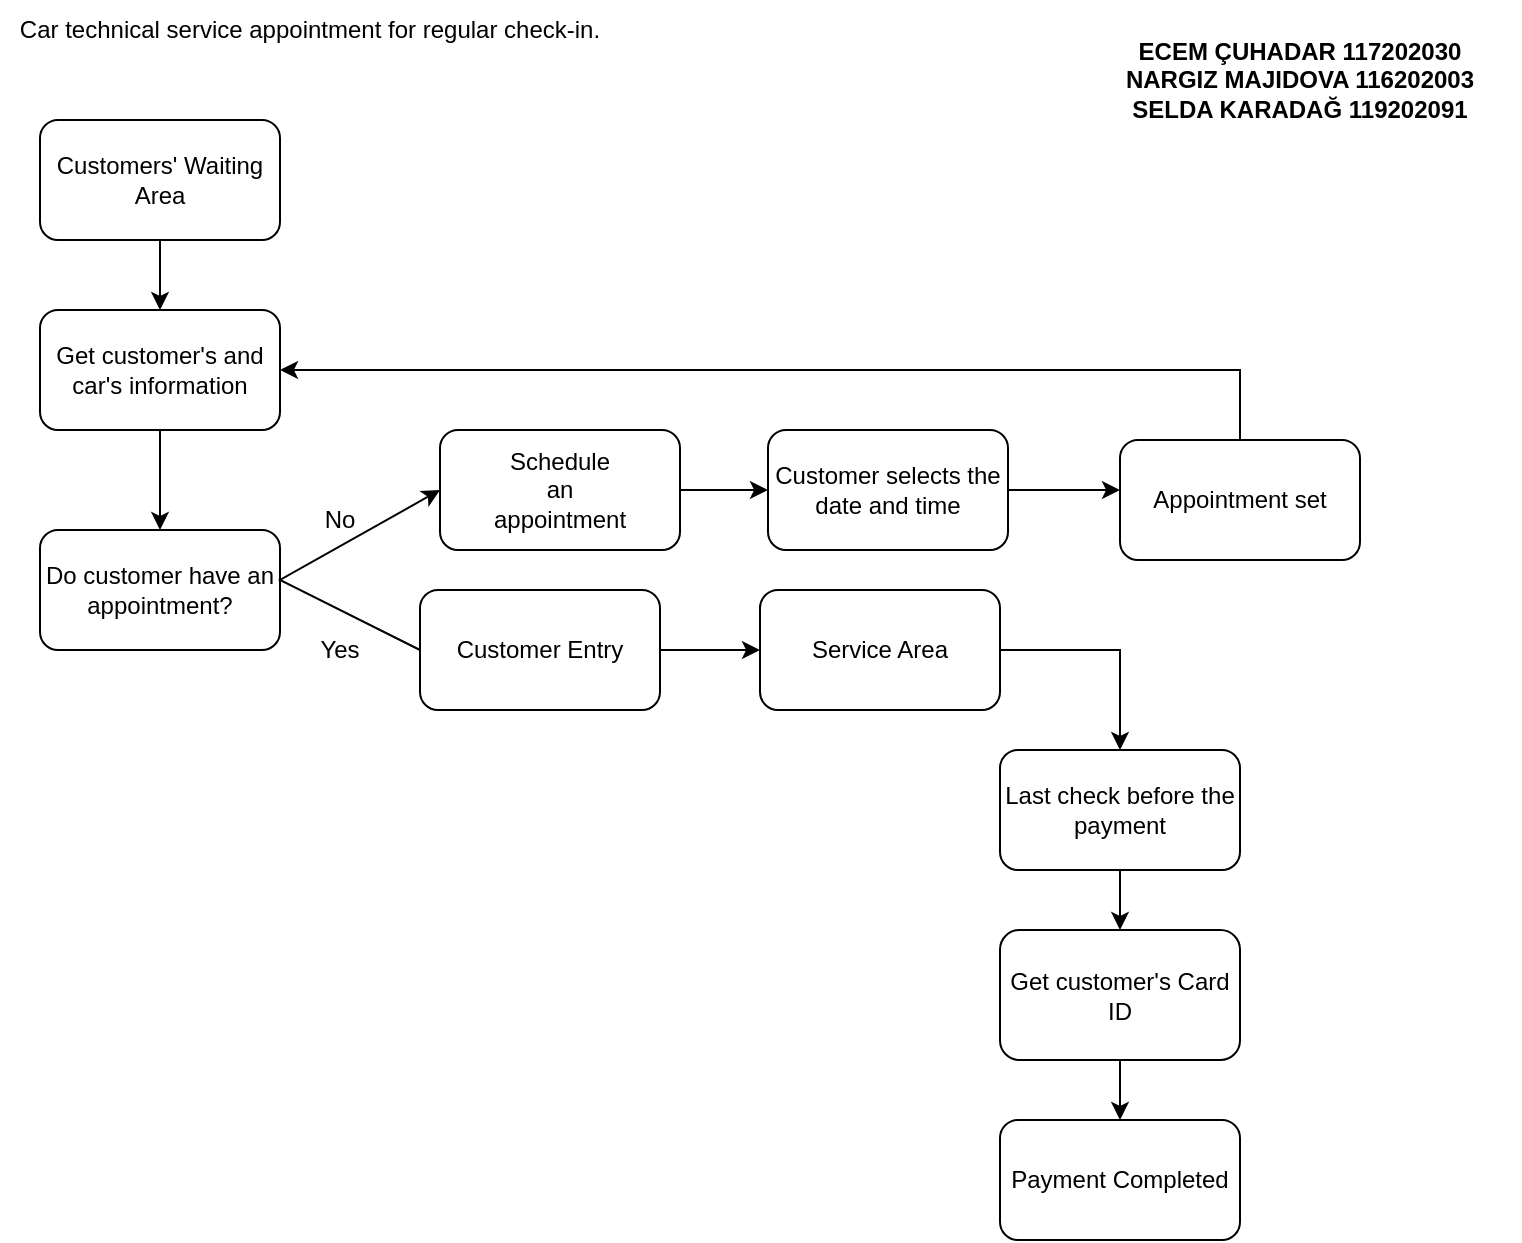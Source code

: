 <mxfile version="15.7.2" type="github">
  <diagram id="nEo6kUSp01PVYiafDKQU" name="Page-1">
    <mxGraphModel dx="1730" dy="912" grid="1" gridSize="10" guides="1" tooltips="1" connect="1" arrows="1" fold="1" page="1" pageScale="1" pageWidth="827" pageHeight="1169" math="0" shadow="0">
      <root>
        <mxCell id="0" />
        <mxCell id="1" parent="0" />
        <mxCell id="XRPx4JUyo4dQfewGKeS4-5" value="Car technical service appointment for regular check-in." style="text;html=1;strokeColor=none;fillColor=none;align=center;verticalAlign=middle;whiteSpace=wrap;rounded=0;" vertex="1" parent="1">
          <mxGeometry x="30" y="20" width="310" height="30" as="geometry" />
        </mxCell>
        <mxCell id="XRPx4JUyo4dQfewGKeS4-6" value="Do customer have an appointment?" style="rounded=1;whiteSpace=wrap;html=1;" vertex="1" parent="1">
          <mxGeometry x="50" y="285" width="120" height="60" as="geometry" />
        </mxCell>
        <mxCell id="XRPx4JUyo4dQfewGKeS4-28" style="edgeStyle=orthogonalEdgeStyle;rounded=0;orthogonalLoop=1;jettySize=auto;html=1;exitX=0.5;exitY=1;exitDx=0;exitDy=0;" edge="1" parent="1" source="XRPx4JUyo4dQfewGKeS4-7" target="XRPx4JUyo4dQfewGKeS4-29">
          <mxGeometry relative="1" as="geometry">
            <mxPoint x="110" y="180" as="targetPoint" />
          </mxGeometry>
        </mxCell>
        <mxCell id="XRPx4JUyo4dQfewGKeS4-7" value="Customers&#39; Waiting Area" style="rounded=1;whiteSpace=wrap;html=1;" vertex="1" parent="1">
          <mxGeometry x="50" y="80" width="120" height="60" as="geometry" />
        </mxCell>
        <mxCell id="XRPx4JUyo4dQfewGKeS4-8" value="" style="rounded=1;whiteSpace=wrap;html=1;" vertex="1" parent="1">
          <mxGeometry x="250" y="235" width="120" height="60" as="geometry" />
        </mxCell>
        <mxCell id="XRPx4JUyo4dQfewGKeS4-16" style="edgeStyle=orthogonalEdgeStyle;rounded=0;orthogonalLoop=1;jettySize=auto;html=1;exitX=1;exitY=0.5;exitDx=0;exitDy=0;" edge="1" parent="1" source="XRPx4JUyo4dQfewGKeS4-9" target="XRPx4JUyo4dQfewGKeS4-17">
          <mxGeometry relative="1" as="geometry">
            <mxPoint x="410" y="345" as="targetPoint" />
          </mxGeometry>
        </mxCell>
        <mxCell id="XRPx4JUyo4dQfewGKeS4-9" value="Customer Entry" style="rounded=1;whiteSpace=wrap;html=1;" vertex="1" parent="1">
          <mxGeometry x="240" y="315" width="120" height="60" as="geometry" />
        </mxCell>
        <mxCell id="XRPx4JUyo4dQfewGKeS4-12" value="Schedule an appointment" style="text;html=1;strokeColor=none;fillColor=none;align=center;verticalAlign=middle;whiteSpace=wrap;rounded=0;" vertex="1" parent="1">
          <mxGeometry x="280" y="255" width="60" height="20" as="geometry" />
        </mxCell>
        <mxCell id="XRPx4JUyo4dQfewGKeS4-14" value="Yes&lt;br&gt;" style="text;html=1;strokeColor=none;fillColor=none;align=center;verticalAlign=middle;whiteSpace=wrap;rounded=0;" vertex="1" parent="1">
          <mxGeometry x="170" y="330" width="60" height="30" as="geometry" />
        </mxCell>
        <mxCell id="XRPx4JUyo4dQfewGKeS4-18" style="edgeStyle=orthogonalEdgeStyle;rounded=0;orthogonalLoop=1;jettySize=auto;html=1;exitX=1;exitY=0.5;exitDx=0;exitDy=0;" edge="1" parent="1" source="XRPx4JUyo4dQfewGKeS4-17" target="XRPx4JUyo4dQfewGKeS4-19">
          <mxGeometry relative="1" as="geometry">
            <mxPoint x="600" y="345" as="targetPoint" />
          </mxGeometry>
        </mxCell>
        <mxCell id="XRPx4JUyo4dQfewGKeS4-17" value="Service Area" style="rounded=1;whiteSpace=wrap;html=1;" vertex="1" parent="1">
          <mxGeometry x="410" y="315" width="120" height="60" as="geometry" />
        </mxCell>
        <mxCell id="XRPx4JUyo4dQfewGKeS4-19" value="Last check before the payment" style="rounded=1;whiteSpace=wrap;html=1;" vertex="1" parent="1">
          <mxGeometry x="530" y="395" width="120" height="60" as="geometry" />
        </mxCell>
        <mxCell id="XRPx4JUyo4dQfewGKeS4-20" value="" style="endArrow=classic;html=1;rounded=0;exitX=0.5;exitY=1;exitDx=0;exitDy=0;" edge="1" parent="1" source="XRPx4JUyo4dQfewGKeS4-19" target="XRPx4JUyo4dQfewGKeS4-21">
          <mxGeometry width="50" height="50" relative="1" as="geometry">
            <mxPoint x="380" y="395" as="sourcePoint" />
            <mxPoint x="590" y="515" as="targetPoint" />
          </mxGeometry>
        </mxCell>
        <mxCell id="XRPx4JUyo4dQfewGKeS4-36" style="edgeStyle=orthogonalEdgeStyle;rounded=0;orthogonalLoop=1;jettySize=auto;html=1;exitX=0.5;exitY=1;exitDx=0;exitDy=0;entryX=0.5;entryY=0;entryDx=0;entryDy=0;" edge="1" parent="1" source="XRPx4JUyo4dQfewGKeS4-21" target="XRPx4JUyo4dQfewGKeS4-35">
          <mxGeometry relative="1" as="geometry" />
        </mxCell>
        <mxCell id="XRPx4JUyo4dQfewGKeS4-21" value="Get customer&#39;s Card ID" style="rounded=1;whiteSpace=wrap;html=1;" vertex="1" parent="1">
          <mxGeometry x="530" y="485" width="120" height="65" as="geometry" />
        </mxCell>
        <mxCell id="XRPx4JUyo4dQfewGKeS4-26" value="No" style="text;html=1;strokeColor=none;fillColor=none;align=center;verticalAlign=middle;whiteSpace=wrap;rounded=0;" vertex="1" parent="1">
          <mxGeometry x="170" y="265" width="60" height="30" as="geometry" />
        </mxCell>
        <mxCell id="XRPx4JUyo4dQfewGKeS4-30" style="edgeStyle=orthogonalEdgeStyle;rounded=0;orthogonalLoop=1;jettySize=auto;html=1;exitX=0.5;exitY=1;exitDx=0;exitDy=0;entryX=0.5;entryY=0;entryDx=0;entryDy=0;" edge="1" parent="1" source="XRPx4JUyo4dQfewGKeS4-29" target="XRPx4JUyo4dQfewGKeS4-6">
          <mxGeometry relative="1" as="geometry" />
        </mxCell>
        <mxCell id="XRPx4JUyo4dQfewGKeS4-29" value="Get customer&#39;s and car&#39;s information" style="rounded=1;whiteSpace=wrap;html=1;" vertex="1" parent="1">
          <mxGeometry x="50" y="175" width="120" height="60" as="geometry" />
        </mxCell>
        <mxCell id="XRPx4JUyo4dQfewGKeS4-32" value="" style="endArrow=classic;html=1;rounded=0;entryX=0;entryY=0.5;entryDx=0;entryDy=0;exitX=0;exitY=0.5;exitDx=0;exitDy=0;" edge="1" parent="1" source="XRPx4JUyo4dQfewGKeS4-9" target="XRPx4JUyo4dQfewGKeS4-8">
          <mxGeometry width="50" height="50" relative="1" as="geometry">
            <mxPoint x="380" y="350" as="sourcePoint" />
            <mxPoint x="430" y="300" as="targetPoint" />
            <Array as="points">
              <mxPoint x="170" y="310" />
            </Array>
          </mxGeometry>
        </mxCell>
        <mxCell id="XRPx4JUyo4dQfewGKeS4-35" value="Payment Completed" style="rounded=1;whiteSpace=wrap;html=1;" vertex="1" parent="1">
          <mxGeometry x="530" y="580" width="120" height="60" as="geometry" />
        </mxCell>
        <mxCell id="XRPx4JUyo4dQfewGKeS4-38" value="" style="endArrow=classic;html=1;rounded=0;exitX=1;exitY=0.5;exitDx=0;exitDy=0;" edge="1" parent="1" source="XRPx4JUyo4dQfewGKeS4-8" target="XRPx4JUyo4dQfewGKeS4-39">
          <mxGeometry width="50" height="50" relative="1" as="geometry">
            <mxPoint x="380" y="280" as="sourcePoint" />
            <mxPoint x="440" y="265" as="targetPoint" />
          </mxGeometry>
        </mxCell>
        <mxCell id="XRPx4JUyo4dQfewGKeS4-39" value="Customer selects the date and time" style="rounded=1;whiteSpace=wrap;html=1;" vertex="1" parent="1">
          <mxGeometry x="414" y="235" width="120" height="60" as="geometry" />
        </mxCell>
        <mxCell id="XRPx4JUyo4dQfewGKeS4-40" value="" style="endArrow=classic;html=1;rounded=0;exitX=1;exitY=0.5;exitDx=0;exitDy=0;" edge="1" parent="1" source="XRPx4JUyo4dQfewGKeS4-39">
          <mxGeometry width="50" height="50" relative="1" as="geometry">
            <mxPoint x="380" y="270" as="sourcePoint" />
            <mxPoint x="590" y="265" as="targetPoint" />
          </mxGeometry>
        </mxCell>
        <mxCell id="XRPx4JUyo4dQfewGKeS4-46" style="edgeStyle=orthogonalEdgeStyle;rounded=0;orthogonalLoop=1;jettySize=auto;html=1;exitX=0.5;exitY=0;exitDx=0;exitDy=0;entryX=1;entryY=0.5;entryDx=0;entryDy=0;" edge="1" parent="1" source="XRPx4JUyo4dQfewGKeS4-45" target="XRPx4JUyo4dQfewGKeS4-29">
          <mxGeometry relative="1" as="geometry" />
        </mxCell>
        <mxCell id="XRPx4JUyo4dQfewGKeS4-45" value="Appointment set" style="rounded=1;whiteSpace=wrap;html=1;" vertex="1" parent="1">
          <mxGeometry x="590" y="240" width="120" height="60" as="geometry" />
        </mxCell>
        <mxCell id="XRPx4JUyo4dQfewGKeS4-47" value="&lt;b&gt;ECEM ÇUHADAR 117202030&lt;br&gt;NARGIZ MAJIDOVA 116202003&lt;br&gt;SELDA KARADAĞ 119202091&lt;/b&gt;" style="text;html=1;strokeColor=none;fillColor=none;align=center;verticalAlign=middle;whiteSpace=wrap;rounded=0;" vertex="1" parent="1">
          <mxGeometry x="570" y="30" width="220" height="60" as="geometry" />
        </mxCell>
      </root>
    </mxGraphModel>
  </diagram>
</mxfile>
